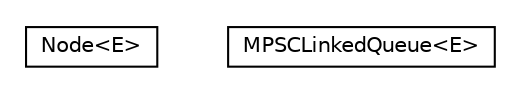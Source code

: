 #!/usr/local/bin/dot
#
# Class diagram 
# Generated by UMLGraph version R5_6-24-gf6e263 (http://www.umlgraph.org/)
#

digraph G {
	edge [fontname="Helvetica",fontsize=10,labelfontname="Helvetica",labelfontsize=10];
	node [fontname="Helvetica",fontsize=10,shape=plaintext];
	nodesep=0.25;
	ranksep=0.5;
	// com.orientechnologies.orient.core.storage.cache.chm.writequeue.Node<E>
	c309915 [label=<<table title="com.orientechnologies.orient.core.storage.cache.chm.writequeue.Node" border="0" cellborder="1" cellspacing="0" cellpadding="2" port="p" href="./Node.html">
		<tr><td><table border="0" cellspacing="0" cellpadding="1">
<tr><td align="center" balign="center"> Node&lt;E&gt; </td></tr>
		</table></td></tr>
		</table>>, URL="./Node.html", fontname="Helvetica", fontcolor="black", fontsize=10.0];
	// com.orientechnologies.orient.core.storage.cache.chm.writequeue.MPSCLinkedQueue<E>
	c309916 [label=<<table title="com.orientechnologies.orient.core.storage.cache.chm.writequeue.MPSCLinkedQueue" border="0" cellborder="1" cellspacing="0" cellpadding="2" port="p" href="./MPSCLinkedQueue.html">
		<tr><td><table border="0" cellspacing="0" cellpadding="1">
<tr><td align="center" balign="center"> MPSCLinkedQueue&lt;E&gt; </td></tr>
		</table></td></tr>
		</table>>, URL="./MPSCLinkedQueue.html", fontname="Helvetica", fontcolor="black", fontsize=10.0];
}

